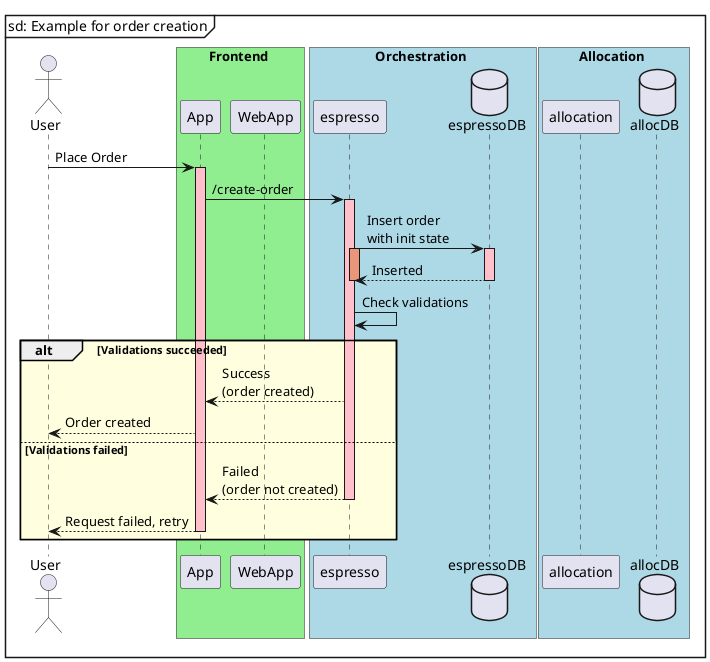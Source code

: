 @startuml

mainframe sd: Example for order creation

actor User

box Frontend #lightgreen
participant App
participant WebApp
end box

box Orchestration #lightblue
participant espresso
database espressoDB
end box

box Allocation #lightblue
participant allocation
database allocDB
end box

User -> App: Place Order
activate App #pink
App -> espresso: /create-order
activate espresso #pink
espresso -> espressoDB: Insert order \nwith init state
activate espresso #darksalmon
activate espressoDB #pink
espressoDB --> espresso: Inserted
deactivate espresso
deactivate espressoDB
espresso -> espresso: Check validations
alt #lightyellow Validations succeeded
espresso --> App: Success\n(order created)
App --> User: Order created
else Validations failed
espresso --> App: Failed\n(order not created)
deactivate espresso
App --> User: Request failed, retry
deactivate App
end
@enduml